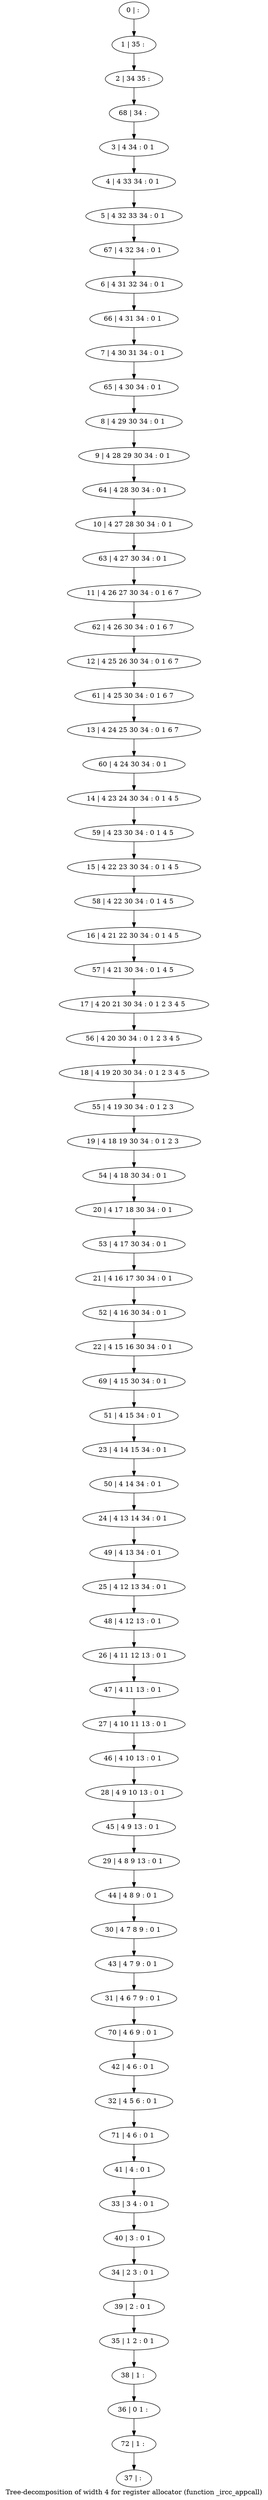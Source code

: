 digraph G {
graph [label="Tree-decomposition of width 4 for register allocator (function _ircc_appcall)"]
0[label="0 | : "];
1[label="1 | 35 : "];
2[label="2 | 34 35 : "];
3[label="3 | 4 34 : 0 1 "];
4[label="4 | 4 33 34 : 0 1 "];
5[label="5 | 4 32 33 34 : 0 1 "];
6[label="6 | 4 31 32 34 : 0 1 "];
7[label="7 | 4 30 31 34 : 0 1 "];
8[label="8 | 4 29 30 34 : 0 1 "];
9[label="9 | 4 28 29 30 34 : 0 1 "];
10[label="10 | 4 27 28 30 34 : 0 1 "];
11[label="11 | 4 26 27 30 34 : 0 1 6 7 "];
12[label="12 | 4 25 26 30 34 : 0 1 6 7 "];
13[label="13 | 4 24 25 30 34 : 0 1 6 7 "];
14[label="14 | 4 23 24 30 34 : 0 1 4 5 "];
15[label="15 | 4 22 23 30 34 : 0 1 4 5 "];
16[label="16 | 4 21 22 30 34 : 0 1 4 5 "];
17[label="17 | 4 20 21 30 34 : 0 1 2 3 4 5 "];
18[label="18 | 4 19 20 30 34 : 0 1 2 3 4 5 "];
19[label="19 | 4 18 19 30 34 : 0 1 2 3 "];
20[label="20 | 4 17 18 30 34 : 0 1 "];
21[label="21 | 4 16 17 30 34 : 0 1 "];
22[label="22 | 4 15 16 30 34 : 0 1 "];
23[label="23 | 4 14 15 34 : 0 1 "];
24[label="24 | 4 13 14 34 : 0 1 "];
25[label="25 | 4 12 13 34 : 0 1 "];
26[label="26 | 4 11 12 13 : 0 1 "];
27[label="27 | 4 10 11 13 : 0 1 "];
28[label="28 | 4 9 10 13 : 0 1 "];
29[label="29 | 4 8 9 13 : 0 1 "];
30[label="30 | 4 7 8 9 : 0 1 "];
31[label="31 | 4 6 7 9 : 0 1 "];
32[label="32 | 4 5 6 : 0 1 "];
33[label="33 | 3 4 : 0 1 "];
34[label="34 | 2 3 : 0 1 "];
35[label="35 | 1 2 : 0 1 "];
36[label="36 | 0 1 : "];
37[label="37 | : "];
38[label="38 | 1 : "];
39[label="39 | 2 : 0 1 "];
40[label="40 | 3 : 0 1 "];
41[label="41 | 4 : 0 1 "];
42[label="42 | 4 6 : 0 1 "];
43[label="43 | 4 7 9 : 0 1 "];
44[label="44 | 4 8 9 : 0 1 "];
45[label="45 | 4 9 13 : 0 1 "];
46[label="46 | 4 10 13 : 0 1 "];
47[label="47 | 4 11 13 : 0 1 "];
48[label="48 | 4 12 13 : 0 1 "];
49[label="49 | 4 13 34 : 0 1 "];
50[label="50 | 4 14 34 : 0 1 "];
51[label="51 | 4 15 34 : 0 1 "];
52[label="52 | 4 16 30 34 : 0 1 "];
53[label="53 | 4 17 30 34 : 0 1 "];
54[label="54 | 4 18 30 34 : 0 1 "];
55[label="55 | 4 19 30 34 : 0 1 2 3 "];
56[label="56 | 4 20 30 34 : 0 1 2 3 4 5 "];
57[label="57 | 4 21 30 34 : 0 1 4 5 "];
58[label="58 | 4 22 30 34 : 0 1 4 5 "];
59[label="59 | 4 23 30 34 : 0 1 4 5 "];
60[label="60 | 4 24 30 34 : 0 1 "];
61[label="61 | 4 25 30 34 : 0 1 6 7 "];
62[label="62 | 4 26 30 34 : 0 1 6 7 "];
63[label="63 | 4 27 30 34 : 0 1 "];
64[label="64 | 4 28 30 34 : 0 1 "];
65[label="65 | 4 30 34 : 0 1 "];
66[label="66 | 4 31 34 : 0 1 "];
67[label="67 | 4 32 34 : 0 1 "];
68[label="68 | 34 : "];
69[label="69 | 4 15 30 34 : 0 1 "];
70[label="70 | 4 6 9 : 0 1 "];
71[label="71 | 4 6 : 0 1 "];
72[label="72 | 1 : "];
0->1 ;
1->2 ;
3->4 ;
4->5 ;
8->9 ;
38->36 ;
35->38 ;
39->35 ;
34->39 ;
40->34 ;
33->40 ;
41->33 ;
42->32 ;
43->31 ;
30->43 ;
44->30 ;
29->44 ;
45->29 ;
28->45 ;
46->28 ;
27->46 ;
47->27 ;
26->47 ;
48->26 ;
25->48 ;
49->25 ;
24->49 ;
50->24 ;
23->50 ;
51->23 ;
52->22 ;
21->52 ;
53->21 ;
20->53 ;
54->20 ;
19->54 ;
55->19 ;
18->55 ;
56->18 ;
17->56 ;
57->17 ;
16->57 ;
58->16 ;
15->58 ;
59->15 ;
14->59 ;
60->14 ;
13->60 ;
61->13 ;
12->61 ;
62->12 ;
11->62 ;
63->11 ;
10->63 ;
64->10 ;
9->64 ;
65->8 ;
7->65 ;
66->7 ;
6->66 ;
67->6 ;
5->67 ;
68->3 ;
2->68 ;
69->51 ;
22->69 ;
70->42 ;
31->70 ;
71->41 ;
32->71 ;
72->37 ;
36->72 ;
}
